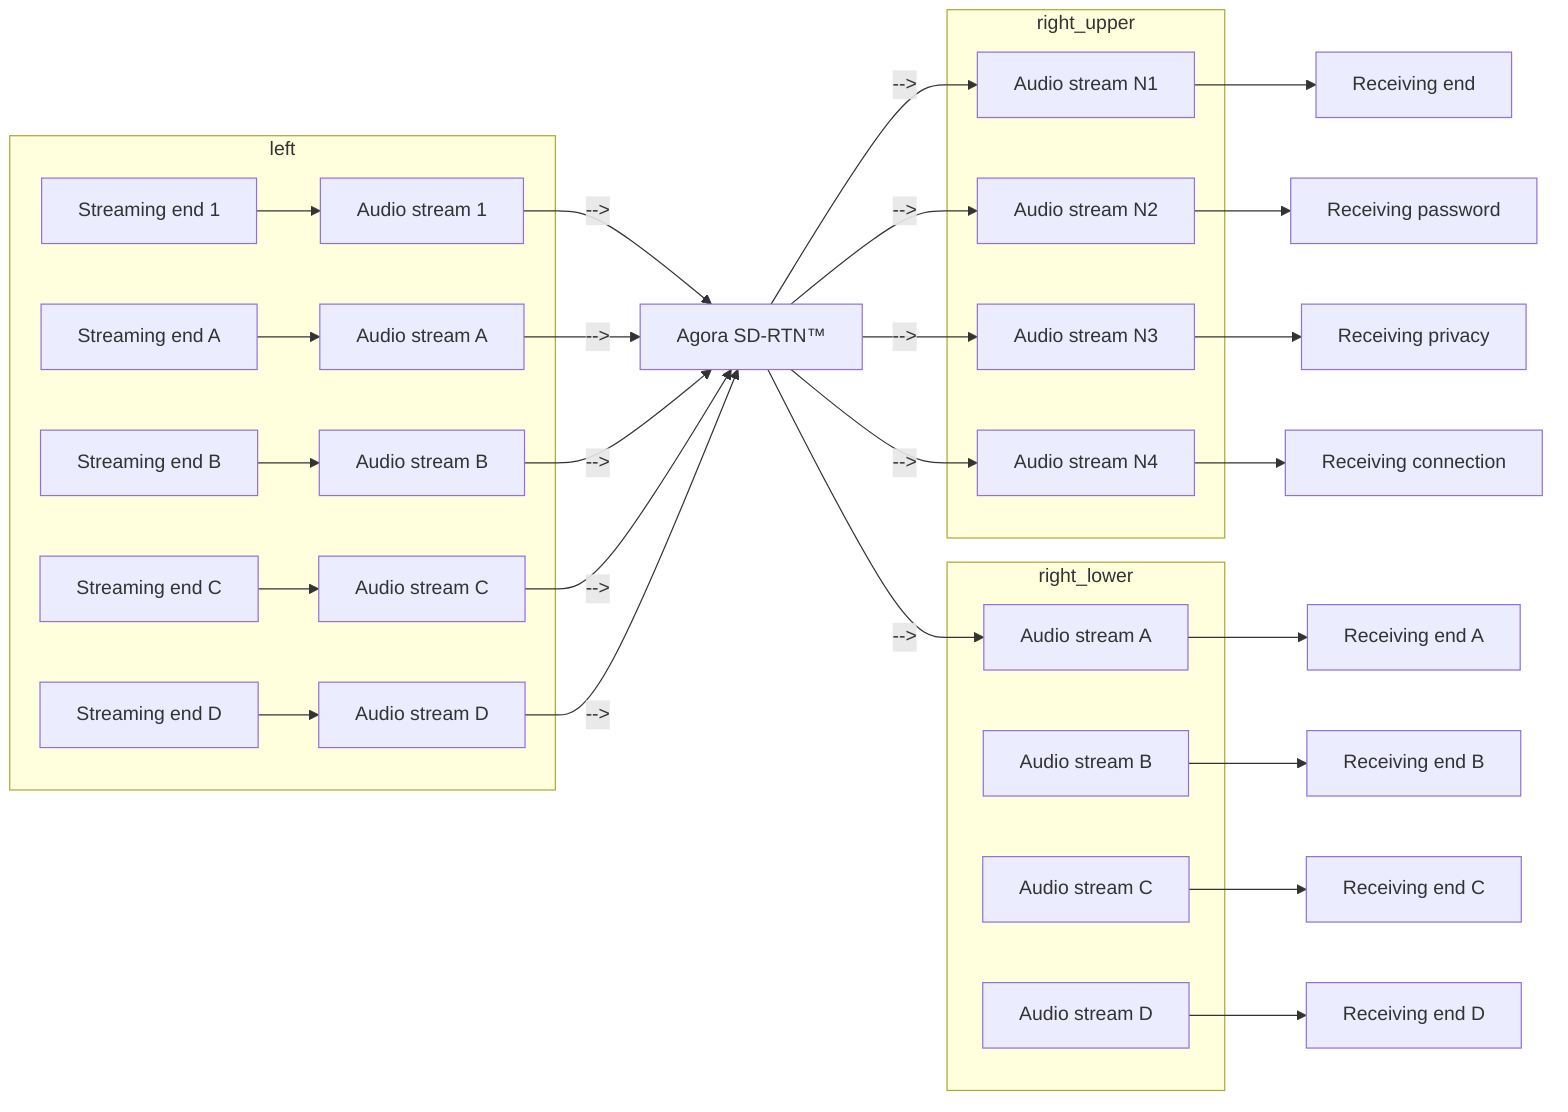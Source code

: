 flowchart LR
    subgraph left
        SE1[Streaming end 1] --> AS1[Audio stream 1]
        SEA[Streaming end A] --> ASA[Audio stream A]
        SEB[Streaming end B] --> ASB[Audio stream B]
        SEC[Streaming end C] --> ASC[Audio stream C]
        SED[Streaming end D] --> ASD[Audio stream D]
    end

    Agora[Agora SD-RTN&trade;]

    subgraph right_upper
        ASN1[Audio stream N1]
        ASN2[Audio stream N2]
        ASN3[Audio stream N3]
        ASN4[Audio stream N4]
    end

    subgraph right_lower
        ASA2[Audio stream A]
        ASB2[Audio stream B]
        ASC2[Audio stream C]
        ASD2[Audio stream D]
    end
    
    AS1 -->|-->| Agora -->|-->| ASN1
    ASA -->|-->| Agora -->|-->| ASN2
    ASB -->|-->| Agora -->|-->| ASN3
    ASC -->|-->| Agora -->|-->| ASN4
    ASD -->|-->| Agora -->|-->| ASA2

    ASN1 --> RE1[Receiving end]
    ASN2 --> RE2[Receiving password]
    ASN3 --> RE3[Receiving privacy]
    ASN4 --> RE4[Receiving connection]
    ASA2 --> REA[Receiving end A]
    ASB2 --> REB[Receiving end B]
    ASC2 --> REC[Receiving end C]
    ASD2 --> RED[Receiving end D]
